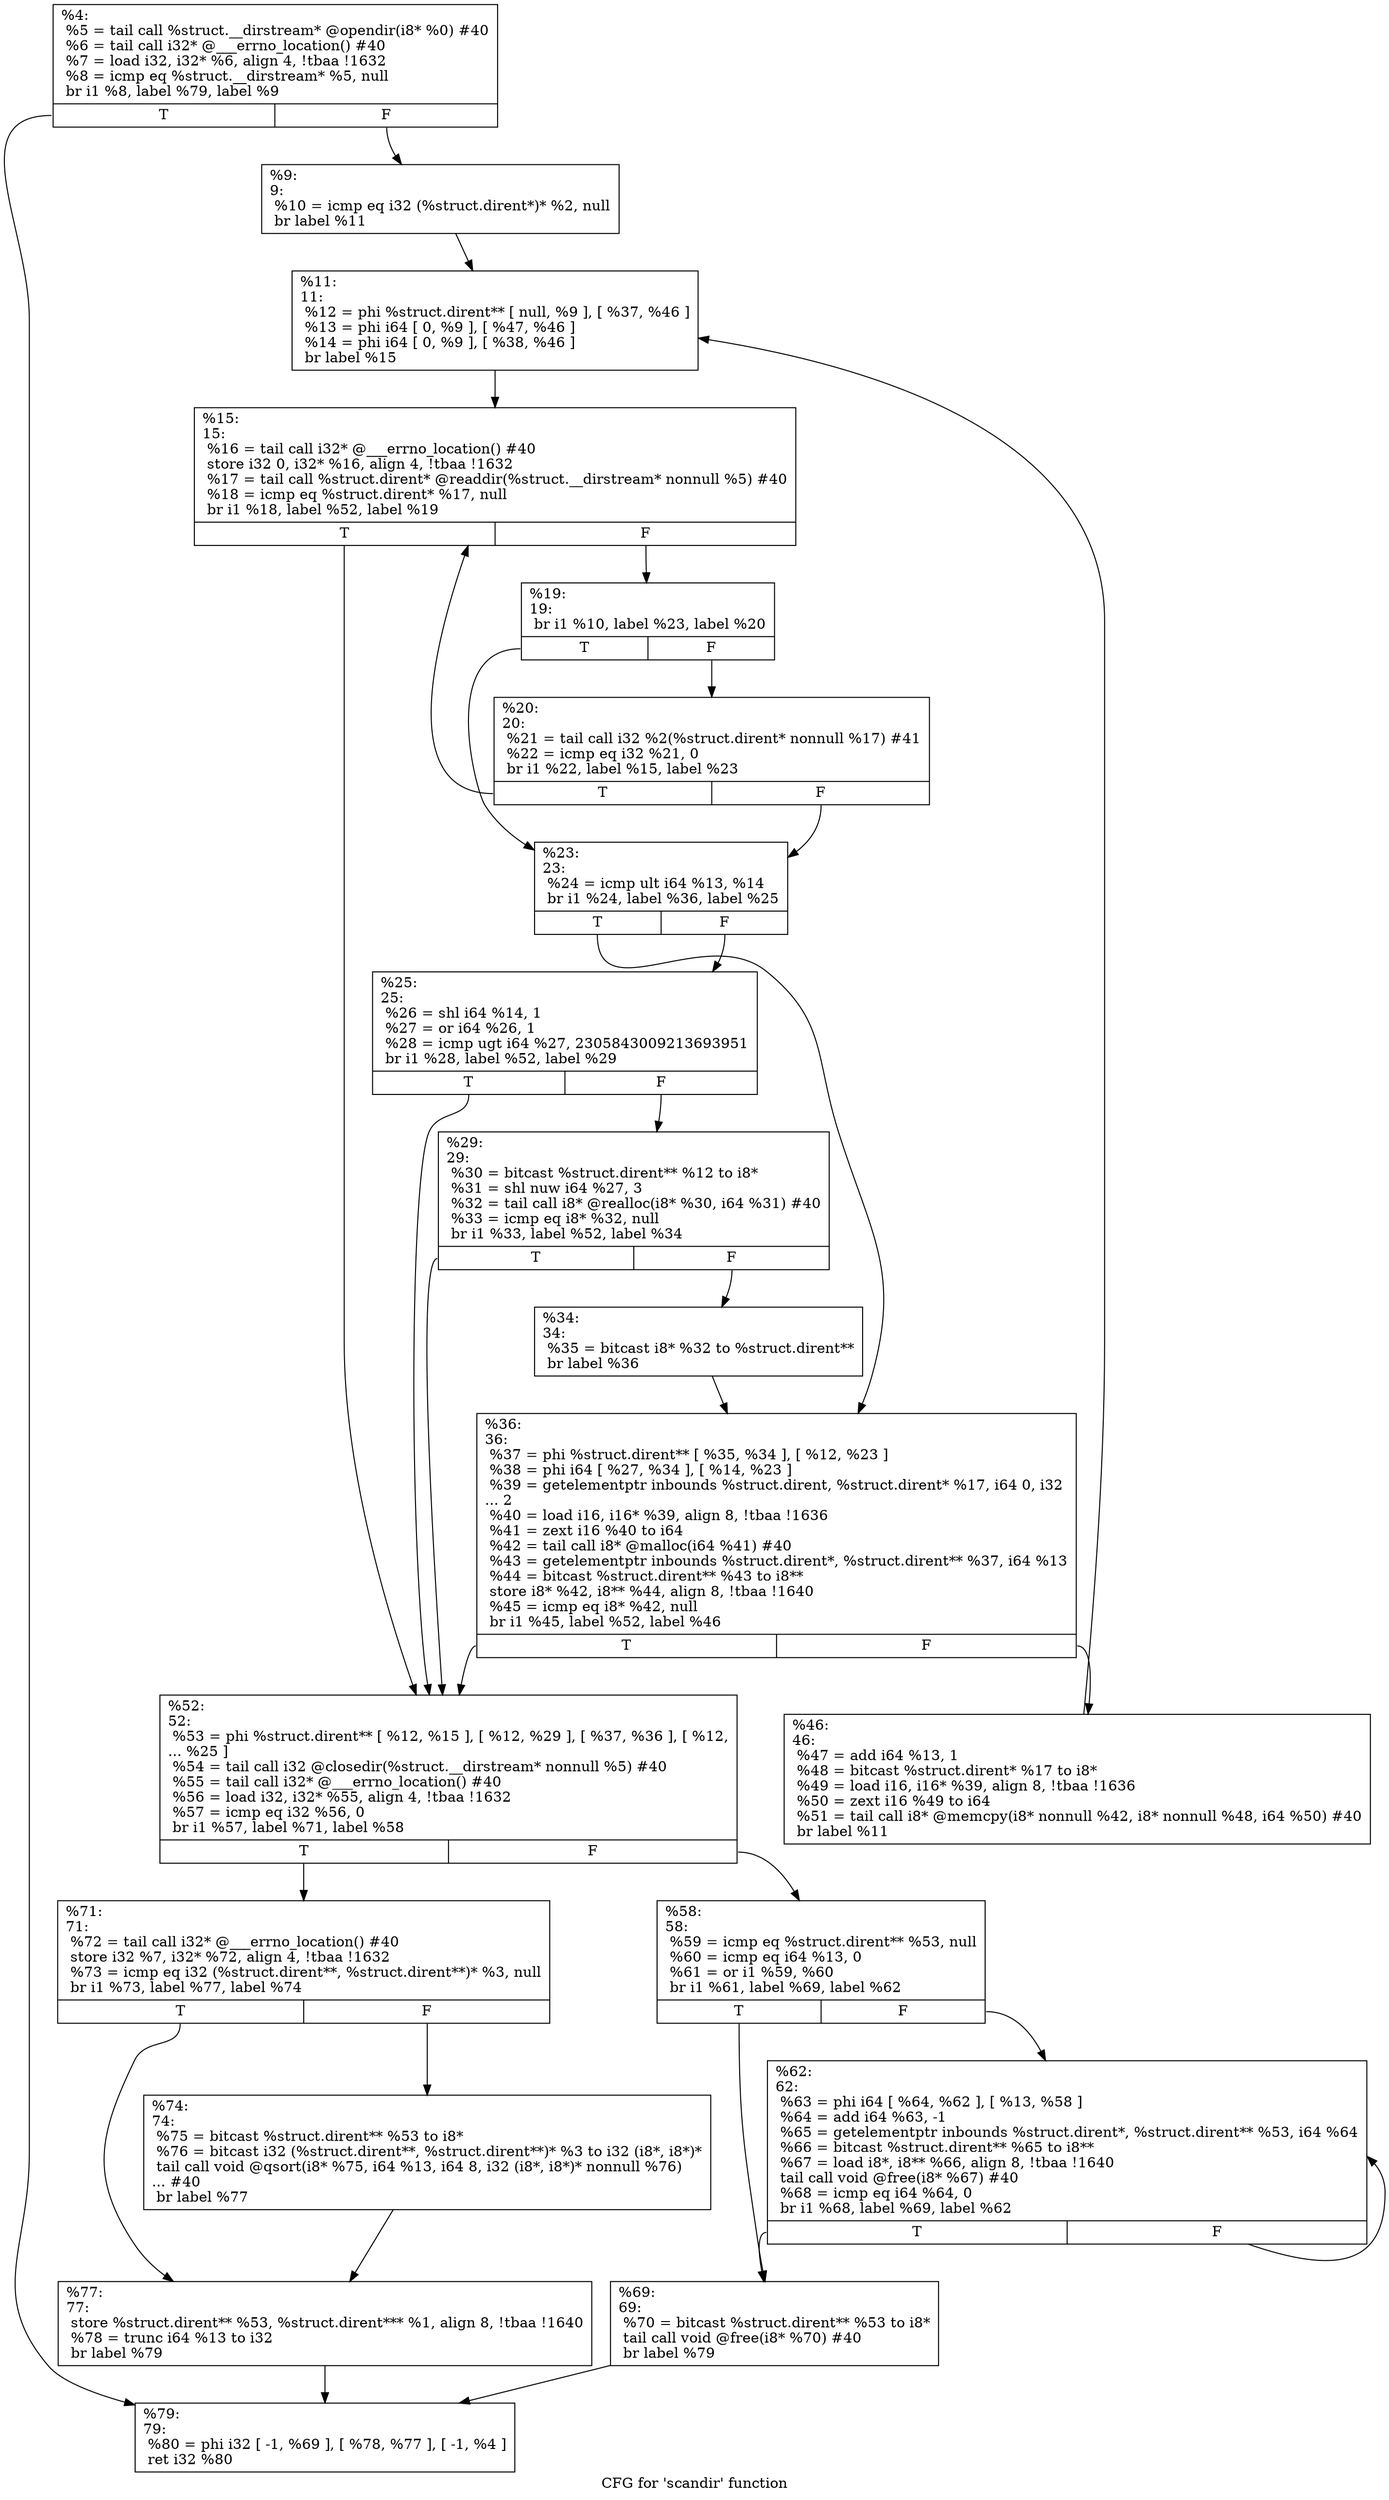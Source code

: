 digraph "CFG for 'scandir' function" {
	label="CFG for 'scandir' function";

	Node0x1caab40 [shape=record,label="{%4:\l  %5 = tail call %struct.__dirstream* @opendir(i8* %0) #40\l  %6 = tail call i32* @___errno_location() #40\l  %7 = load i32, i32* %6, align 4, !tbaa !1632\l  %8 = icmp eq %struct.__dirstream* %5, null\l  br i1 %8, label %79, label %9\l|{<s0>T|<s1>F}}"];
	Node0x1caab40:s0 -> Node0x1cabe70;
	Node0x1caab40:s1 -> Node0x1cab8d0;
	Node0x1cab8d0 [shape=record,label="{%9:\l9:                                                \l  %10 = icmp eq i32 (%struct.dirent*)* %2, null\l  br label %11\l}"];
	Node0x1cab8d0 -> Node0x1cab920;
	Node0x1cab920 [shape=record,label="{%11:\l11:                                               \l  %12 = phi %struct.dirent** [ null, %9 ], [ %37, %46 ]\l  %13 = phi i64 [ 0, %9 ], [ %47, %46 ]\l  %14 = phi i64 [ 0, %9 ], [ %38, %46 ]\l  br label %15\l}"];
	Node0x1cab920 -> Node0x1cab970;
	Node0x1cab970 [shape=record,label="{%15:\l15:                                               \l  %16 = tail call i32* @___errno_location() #40\l  store i32 0, i32* %16, align 4, !tbaa !1632\l  %17 = tail call %struct.dirent* @readdir(%struct.__dirstream* nonnull %5) #40\l  %18 = icmp eq %struct.dirent* %17, null\l  br i1 %18, label %52, label %19\l|{<s0>T|<s1>F}}"];
	Node0x1cab970:s0 -> Node0x1cabc40;
	Node0x1cab970:s1 -> Node0x1cab9c0;
	Node0x1cab9c0 [shape=record,label="{%19:\l19:                                               \l  br i1 %10, label %23, label %20\l|{<s0>T|<s1>F}}"];
	Node0x1cab9c0:s0 -> Node0x1caba60;
	Node0x1cab9c0:s1 -> Node0x1caba10;
	Node0x1caba10 [shape=record,label="{%20:\l20:                                               \l  %21 = tail call i32 %2(%struct.dirent* nonnull %17) #41\l  %22 = icmp eq i32 %21, 0\l  br i1 %22, label %15, label %23\l|{<s0>T|<s1>F}}"];
	Node0x1caba10:s0 -> Node0x1cab970;
	Node0x1caba10:s1 -> Node0x1caba60;
	Node0x1caba60 [shape=record,label="{%23:\l23:                                               \l  %24 = icmp ult i64 %13, %14\l  br i1 %24, label %36, label %25\l|{<s0>T|<s1>F}}"];
	Node0x1caba60:s0 -> Node0x1cabba0;
	Node0x1caba60:s1 -> Node0x1cabab0;
	Node0x1cabab0 [shape=record,label="{%25:\l25:                                               \l  %26 = shl i64 %14, 1\l  %27 = or i64 %26, 1\l  %28 = icmp ugt i64 %27, 2305843009213693951\l  br i1 %28, label %52, label %29\l|{<s0>T|<s1>F}}"];
	Node0x1cabab0:s0 -> Node0x1cabc40;
	Node0x1cabab0:s1 -> Node0x1cabb00;
	Node0x1cabb00 [shape=record,label="{%29:\l29:                                               \l  %30 = bitcast %struct.dirent** %12 to i8*\l  %31 = shl nuw i64 %27, 3\l  %32 = tail call i8* @realloc(i8* %30, i64 %31) #40\l  %33 = icmp eq i8* %32, null\l  br i1 %33, label %52, label %34\l|{<s0>T|<s1>F}}"];
	Node0x1cabb00:s0 -> Node0x1cabc40;
	Node0x1cabb00:s1 -> Node0x1cabb50;
	Node0x1cabb50 [shape=record,label="{%34:\l34:                                               \l  %35 = bitcast i8* %32 to %struct.dirent**\l  br label %36\l}"];
	Node0x1cabb50 -> Node0x1cabba0;
	Node0x1cabba0 [shape=record,label="{%36:\l36:                                               \l  %37 = phi %struct.dirent** [ %35, %34 ], [ %12, %23 ]\l  %38 = phi i64 [ %27, %34 ], [ %14, %23 ]\l  %39 = getelementptr inbounds %struct.dirent, %struct.dirent* %17, i64 0, i32\l... 2\l  %40 = load i16, i16* %39, align 8, !tbaa !1636\l  %41 = zext i16 %40 to i64\l  %42 = tail call i8* @malloc(i64 %41) #40\l  %43 = getelementptr inbounds %struct.dirent*, %struct.dirent** %37, i64 %13\l  %44 = bitcast %struct.dirent** %43 to i8**\l  store i8* %42, i8** %44, align 8, !tbaa !1640\l  %45 = icmp eq i8* %42, null\l  br i1 %45, label %52, label %46\l|{<s0>T|<s1>F}}"];
	Node0x1cabba0:s0 -> Node0x1cabc40;
	Node0x1cabba0:s1 -> Node0x1cabbf0;
	Node0x1cabbf0 [shape=record,label="{%46:\l46:                                               \l  %47 = add i64 %13, 1\l  %48 = bitcast %struct.dirent* %17 to i8*\l  %49 = load i16, i16* %39, align 8, !tbaa !1636\l  %50 = zext i16 %49 to i64\l  %51 = tail call i8* @memcpy(i8* nonnull %42, i8* nonnull %48, i64 %50) #40\l  br label %11\l}"];
	Node0x1cabbf0 -> Node0x1cab920;
	Node0x1cabc40 [shape=record,label="{%52:\l52:                                               \l  %53 = phi %struct.dirent** [ %12, %15 ], [ %12, %29 ], [ %37, %36 ], [ %12,\l... %25 ]\l  %54 = tail call i32 @closedir(%struct.__dirstream* nonnull %5) #40\l  %55 = tail call i32* @___errno_location() #40\l  %56 = load i32, i32* %55, align 4, !tbaa !1632\l  %57 = icmp eq i32 %56, 0\l  br i1 %57, label %71, label %58\l|{<s0>T|<s1>F}}"];
	Node0x1cabc40:s0 -> Node0x1cabd80;
	Node0x1cabc40:s1 -> Node0x1cabc90;
	Node0x1cabc90 [shape=record,label="{%58:\l58:                                               \l  %59 = icmp eq %struct.dirent** %53, null\l  %60 = icmp eq i64 %13, 0\l  %61 = or i1 %59, %60\l  br i1 %61, label %69, label %62\l|{<s0>T|<s1>F}}"];
	Node0x1cabc90:s0 -> Node0x1cabd30;
	Node0x1cabc90:s1 -> Node0x1cabce0;
	Node0x1cabce0 [shape=record,label="{%62:\l62:                                               \l  %63 = phi i64 [ %64, %62 ], [ %13, %58 ]\l  %64 = add i64 %63, -1\l  %65 = getelementptr inbounds %struct.dirent*, %struct.dirent** %53, i64 %64\l  %66 = bitcast %struct.dirent** %65 to i8**\l  %67 = load i8*, i8** %66, align 8, !tbaa !1640\l  tail call void @free(i8* %67) #40\l  %68 = icmp eq i64 %64, 0\l  br i1 %68, label %69, label %62\l|{<s0>T|<s1>F}}"];
	Node0x1cabce0:s0 -> Node0x1cabd30;
	Node0x1cabce0:s1 -> Node0x1cabce0;
	Node0x1cabd30 [shape=record,label="{%69:\l69:                                               \l  %70 = bitcast %struct.dirent** %53 to i8*\l  tail call void @free(i8* %70) #40\l  br label %79\l}"];
	Node0x1cabd30 -> Node0x1cabe70;
	Node0x1cabd80 [shape=record,label="{%71:\l71:                                               \l  %72 = tail call i32* @___errno_location() #40\l  store i32 %7, i32* %72, align 4, !tbaa !1632\l  %73 = icmp eq i32 (%struct.dirent**, %struct.dirent**)* %3, null\l  br i1 %73, label %77, label %74\l|{<s0>T|<s1>F}}"];
	Node0x1cabd80:s0 -> Node0x1cabe20;
	Node0x1cabd80:s1 -> Node0x1cabdd0;
	Node0x1cabdd0 [shape=record,label="{%74:\l74:                                               \l  %75 = bitcast %struct.dirent** %53 to i8*\l  %76 = bitcast i32 (%struct.dirent**, %struct.dirent**)* %3 to i32 (i8*, i8*)*\l  tail call void @qsort(i8* %75, i64 %13, i64 8, i32 (i8*, i8*)* nonnull %76)\l... #40\l  br label %77\l}"];
	Node0x1cabdd0 -> Node0x1cabe20;
	Node0x1cabe20 [shape=record,label="{%77:\l77:                                               \l  store %struct.dirent** %53, %struct.dirent*** %1, align 8, !tbaa !1640\l  %78 = trunc i64 %13 to i32\l  br label %79\l}"];
	Node0x1cabe20 -> Node0x1cabe70;
	Node0x1cabe70 [shape=record,label="{%79:\l79:                                               \l  %80 = phi i32 [ -1, %69 ], [ %78, %77 ], [ -1, %4 ]\l  ret i32 %80\l}"];
}
